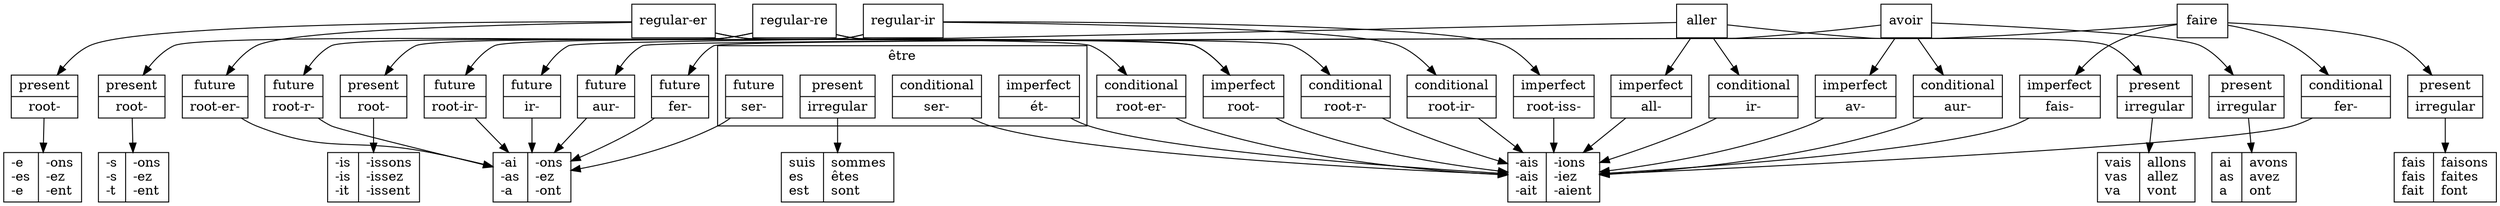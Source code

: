 #
# French verb graph
#
# Key:
#  R: regular
#  ER: regular -er
#  IR: regular -ir
#  RE: regular -re
#
#  P: present
#  F: future
#  I: imperfect
#  C: conditional
#
#  B: base
#  C: conjugation
#

digraph verbs {
  node [shape=record];

  R_F_C  [label="{-ai\l-as\l-a\l}|{-ons\l-ez\l-ont\l}"];
  R_I_C  [label="{-ais\l-ais\l-ait\l}|{-ions\l-iez\l-aient\l}"];

  ER [label="regular-er"];
  ER_P_B [label="{present|root-}"]
  ER_P_C  [label="{-e\l-es\l-e\l}|{-ons\l-ez\l-ent\l}"];
   ER -> ER_P_B
   ER_P_B -> ER_P_C
  ER_F_B [label="{future|root-er-}"]
   ER -> ER_F_B
   ER_F_B -> R_F_C
  ER_I_B [label="{imperfect|root-}"]
   ER -> ER_I_B
   ER_I_B -> R_I_C
  ER_C_B [label="{conditional|root-er-}"]
   ER -> ER_C_B
   ER_C_B -> R_I_C

  IR [label="regular-ir"];
  IR_P_B [label="{present|root-}"]
  IR_P_C  [label="{-is\l-is\l-it\l}|{-issons\l-issez\l-issent\l}"];
   IR -> IR_P_B
   IR_P_B -> IR_P_C
  IR_F_B [label="{future|root-ir-}"]
   IR -> IR_F_B
   IR_F_B -> R_F_C
  IR_I_B [label="{imperfect|root-iss-}"]
   IR -> IR_I_B
   IR_I_B -> R_I_C
  IR_C_B [label="{conditional|root-ir-}"]
   IR -> IR_C_B
   IR_C_B -> R_I_C

  RE [label="regular-re"];
  RE_P_B [label="{present|root-}"]
  RE_P_C  [label="{-s\l-s\l-t\l}|{-ons\l-ez\l-ent\l}"];
   RE -> RE_P_B
   RE_P_B -> RE_P_C
  RE_F_B [label="{future|root-r-}"]
   RE -> RE_F_B
   RE_F_B -> R_F_C
#  RE_I_B [label="{imperfect|root-}"]
#   RE -> RE_I_B
#   RE_I_B -> R_I_C
    RE -> ER_I_B
  RE_C_B [label="{conditional|root-r-}"]
   RE -> RE_C_B
   RE_C_B -> R_I_C

  aller [label="aller"]
  aller_P_B [label="{present|irregular}"]
  aller_P_C  [label="{vais\lvas\lva\l}|{allons\lallez\lvont\l}"];
   aller -> aller_P_B
   aller_P_B -> aller_P_C
  aller_F_B [label="{future|ir-}"]
   aller -> aller_F_B
   aller_F_B -> R_F_C
  aller_I_B [label="{imperfect|all-}"]
   aller -> aller_I_B
   aller_I_B -> R_I_C
  aller_C_B [label="{conditional|ir-}"]
   aller -> aller_C_B
   aller_C_B -> R_I_C

  avoir [label="avoir"]
  avoir_P_B [label="{present|irregular}"]
  avoir_P_C  [label="{ai\las\la\l}|{avons\lavez\lont\l}"];
   avoir -> avoir_P_B
   avoir_P_B -> avoir_P_C
  avoir_F_B [label="{future|aur-}"]
   avoir -> avoir_F_B
   avoir_F_B -> R_F_C
  avoir_I_B [label="{imperfect|av-}"]
   avoir -> avoir_I_B
   avoir_I_B -> R_I_C
  avoir_C_B [label="{conditional|aur-}"]
   avoir -> avoir_C_B
   avoir_C_B -> R_I_C

  subgraph cluster_être {
    label="être"
#  être [label="être"]
  être_P_B [label="{present|irregular}"]
  être_F_B [label="{future|ser-}"]
  être_I_B [label="{imperfect|ét-}"]
  être_C_B [label="{conditional|ser-}"]
}
  être_P_C  [label="{suis\les\lest\l}|{sommes\lêtes\lsont\l}"];
#   être -> être_P_B
   être_P_B -> être_P_C
#   être -> être_F_B
   être_F_B -> R_F_C
#   être -> être_I_B
   être_I_B -> R_I_C
#   être -> être_C_B
   être_C_B -> R_I_C

  faire [label="faire"]
  faire_P_B [label="{present|irregular}"]
  faire_P_C  [label="{fais\lfais\lfait\l}|{faisons\lfaites\lfont\l}"];
   faire -> faire_P_B
   faire_P_B -> faire_P_C
  faire_F_B [label="{future|fer-}"]
   faire -> faire_F_B
   faire_F_B -> R_F_C
  faire_I_B [label="{imperfect|fais-}"]
   faire -> faire_I_B
   faire_I_B -> R_I_C
  faire_C_B [label="{conditional|fer-}"]
   faire -> faire_C_B
   faire_C_B -> R_I_C
}
